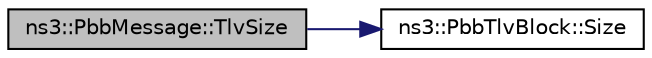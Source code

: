 digraph "ns3::PbbMessage::TlvSize"
{
 // LATEX_PDF_SIZE
  edge [fontname="Helvetica",fontsize="10",labelfontname="Helvetica",labelfontsize="10"];
  node [fontname="Helvetica",fontsize="10",shape=record];
  rankdir="LR";
  Node1 [label="ns3::PbbMessage::TlvSize",height=0.2,width=0.4,color="black", fillcolor="grey75", style="filled", fontcolor="black",tooltip=" "];
  Node1 -> Node2 [color="midnightblue",fontsize="10",style="solid",fontname="Helvetica"];
  Node2 [label="ns3::PbbTlvBlock::Size",height=0.2,width=0.4,color="black", fillcolor="white", style="filled",URL="$classns3_1_1_pbb_tlv_block.html#a064b2883ae97d80de578ccfe32152afb",tooltip=" "];
}
